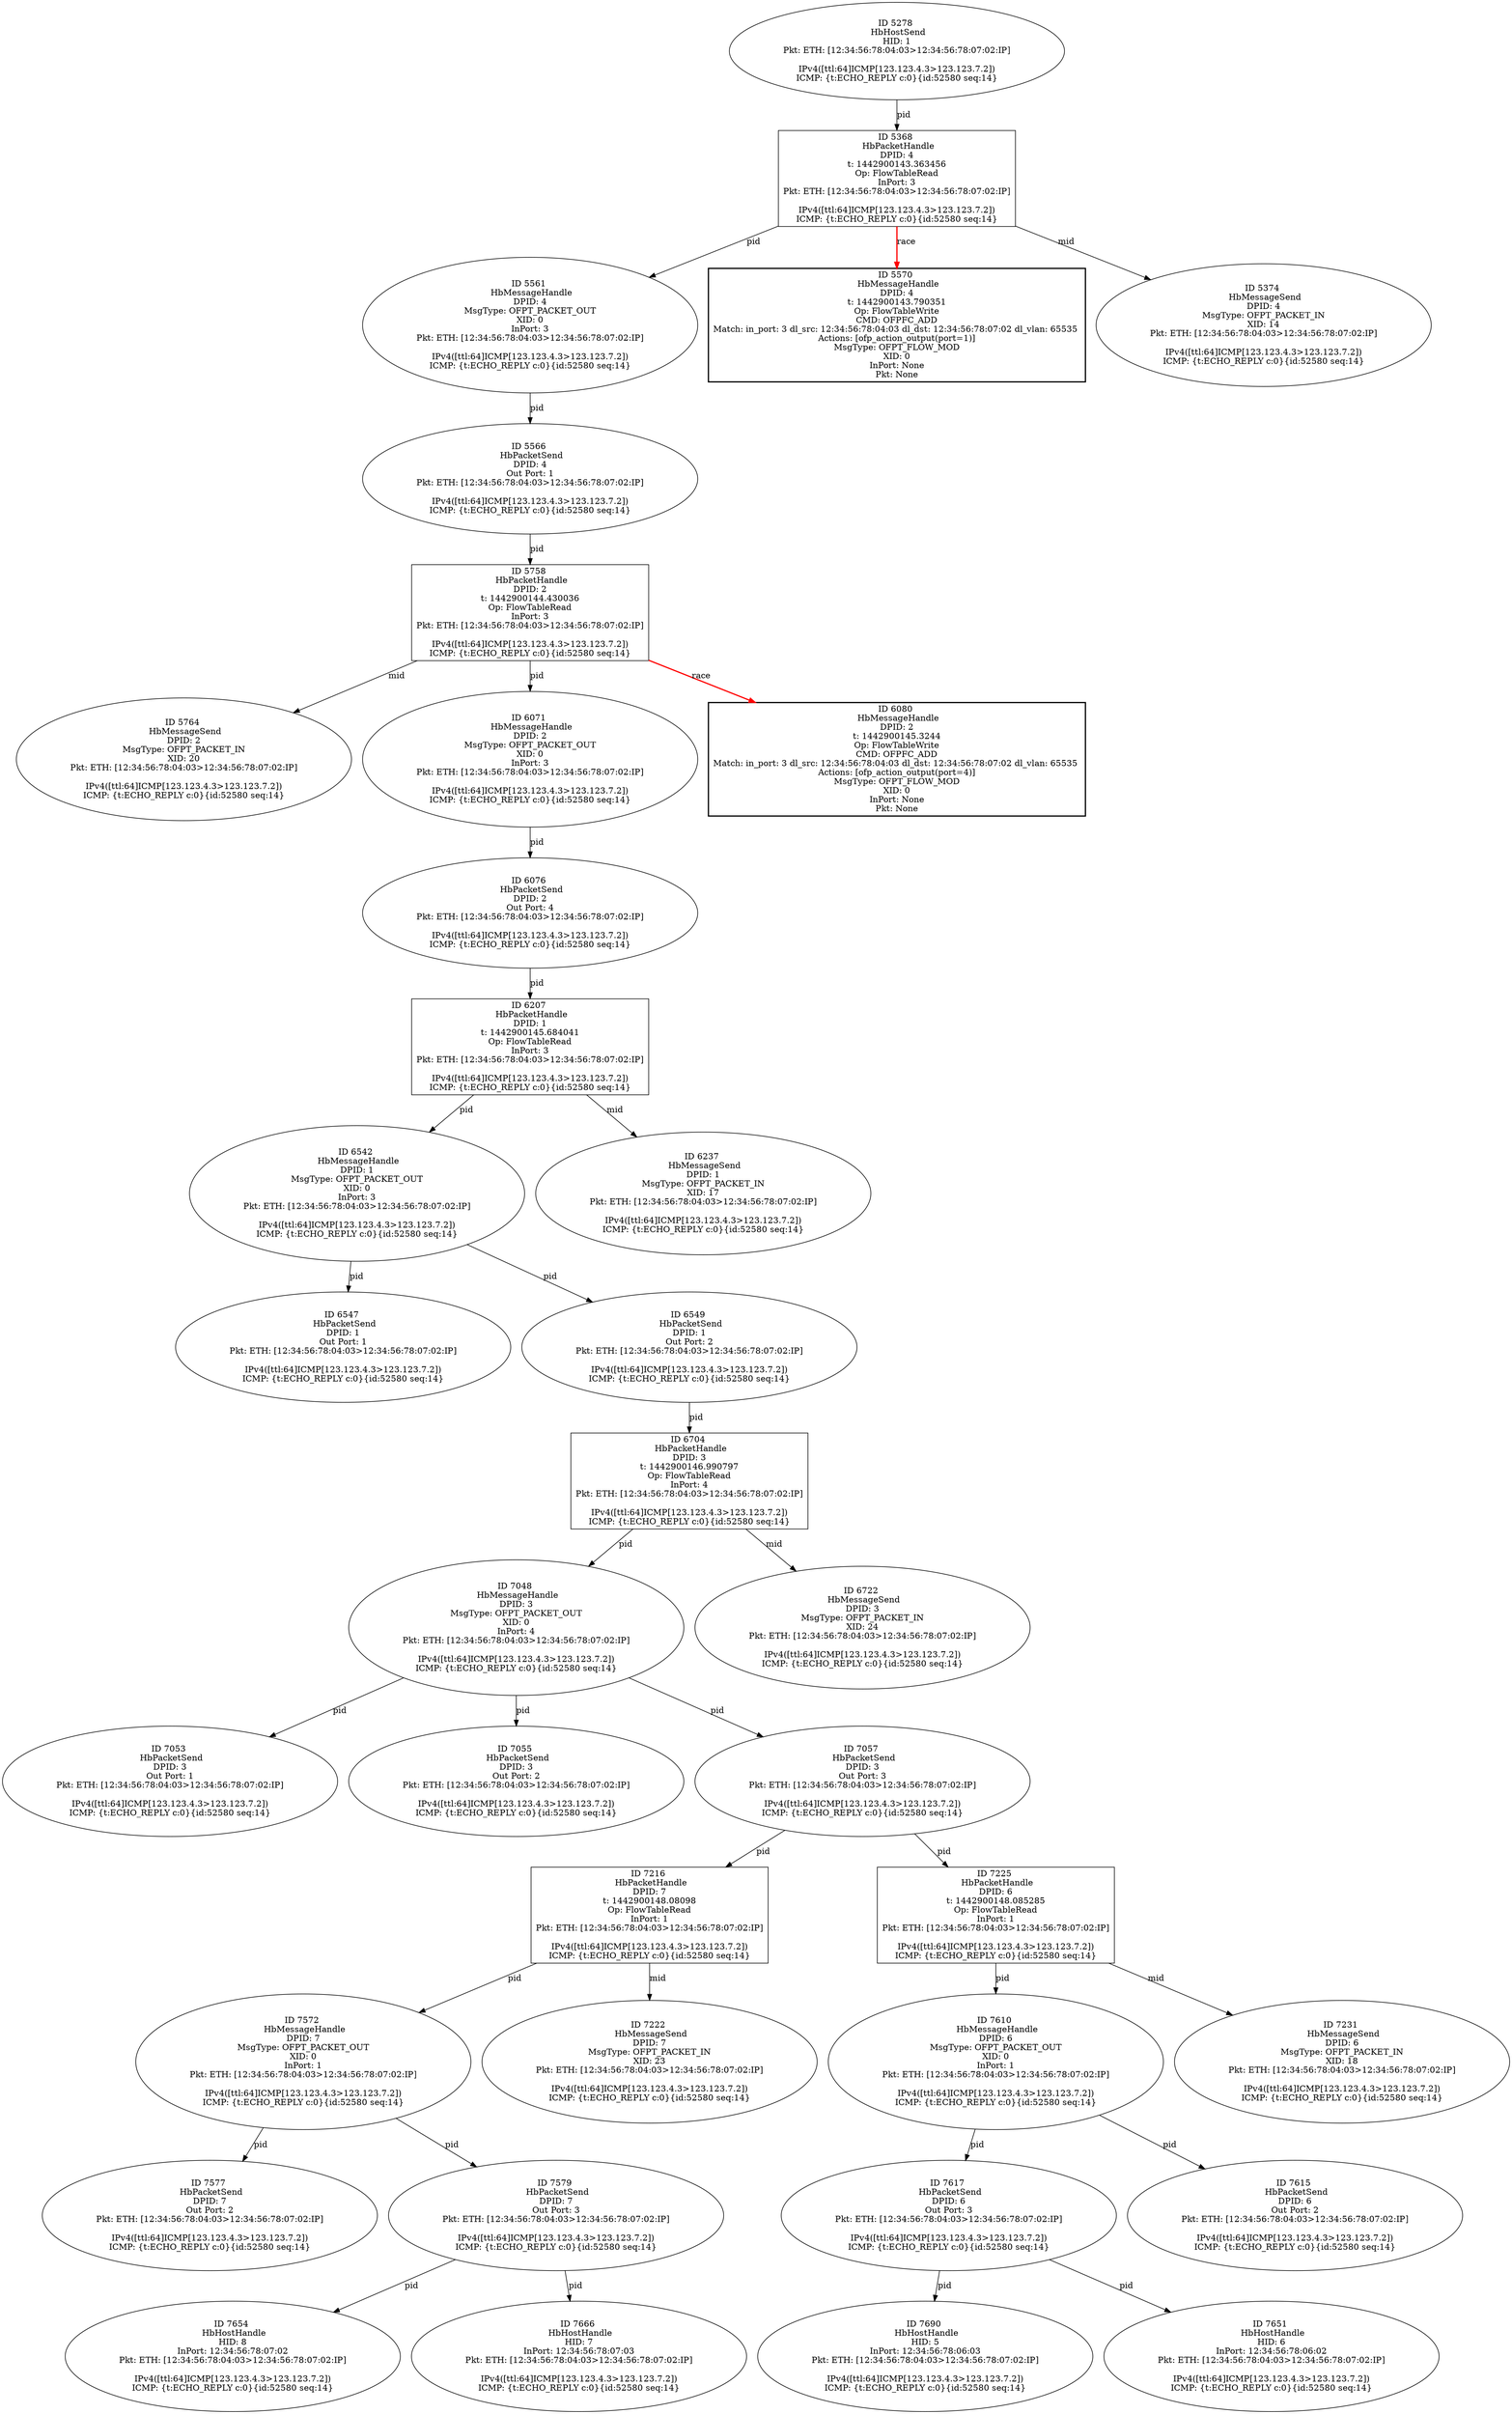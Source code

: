 strict digraph G {
5764 [shape=oval, event=<hb_events.HbMessageSend object at 0x1090ad890>, label="ID 5764 
 HbMessageSend
DPID: 2
MsgType: OFPT_PACKET_IN
XID: 20
Pkt: ETH: [12:34:56:78:04:03>12:34:56:78:07:02:IP]

IPv4([ttl:64]ICMP[123.123.4.3>123.123.7.2])
ICMP: {t:ECHO_REPLY c:0}{id:52580 seq:14}"];
7048 [shape=oval, event=<hb_events.HbMessageHandle object at 0x109800cd0>, label="ID 7048 
 HbMessageHandle
DPID: 3
MsgType: OFPT_PACKET_OUT
XID: 0
InPort: 4
Pkt: ETH: [12:34:56:78:04:03>12:34:56:78:07:02:IP]

IPv4([ttl:64]ICMP[123.123.4.3>123.123.7.2])
ICMP: {t:ECHO_REPLY c:0}{id:52580 seq:14}"];
7690 [shape=oval, event=<hb_events.HbHostHandle object at 0x109972990>, label="ID 7690 
 HbHostHandle
HID: 5
InPort: 12:34:56:78:06:03
Pkt: ETH: [12:34:56:78:04:03>12:34:56:78:07:02:IP]

IPv4([ttl:64]ICMP[123.123.4.3>123.123.7.2])
ICMP: {t:ECHO_REPLY c:0}{id:52580 seq:14}"];
7053 [shape=oval, event=<hb_events.HbPacketSend object at 0x109827b10>, label="ID 7053 
 HbPacketSend
DPID: 3
Out Port: 1
Pkt: ETH: [12:34:56:78:04:03>12:34:56:78:07:02:IP]

IPv4([ttl:64]ICMP[123.123.4.3>123.123.7.2])
ICMP: {t:ECHO_REPLY c:0}{id:52580 seq:14}"];
6542 [shape=oval, event=<hb_events.HbMessageHandle object at 0x1095bf2d0>, label="ID 6542 
 HbMessageHandle
DPID: 1
MsgType: OFPT_PACKET_OUT
XID: 0
InPort: 3
Pkt: ETH: [12:34:56:78:04:03>12:34:56:78:07:02:IP]

IPv4([ttl:64]ICMP[123.123.4.3>123.123.7.2])
ICMP: {t:ECHO_REPLY c:0}{id:52580 seq:14}"];
7055 [shape=oval, event=<hb_events.HbPacketSend object at 0x10982e750>, label="ID 7055 
 HbPacketSend
DPID: 3
Out Port: 2
Pkt: ETH: [12:34:56:78:04:03>12:34:56:78:07:02:IP]

IPv4([ttl:64]ICMP[123.123.4.3>123.123.7.2])
ICMP: {t:ECHO_REPLY c:0}{id:52580 seq:14}"];
7057 [shape=oval, event=<hb_events.HbPacketSend object at 0x10982e990>, label="ID 7057 
 HbPacketSend
DPID: 3
Out Port: 3
Pkt: ETH: [12:34:56:78:04:03>12:34:56:78:07:02:IP]

IPv4([ttl:64]ICMP[123.123.4.3>123.123.7.2])
ICMP: {t:ECHO_REPLY c:0}{id:52580 seq:14}"];
6547 [shape=oval, event=<hb_events.HbPacketSend object at 0x10959f150>, label="ID 6547 
 HbPacketSend
DPID: 1
Out Port: 1
Pkt: ETH: [12:34:56:78:04:03>12:34:56:78:07:02:IP]

IPv4([ttl:64]ICMP[123.123.4.3>123.123.7.2])
ICMP: {t:ECHO_REPLY c:0}{id:52580 seq:14}"];
7572 [shape=oval, event=<hb_events.HbMessageHandle object at 0x10993b450>, label="ID 7572 
 HbMessageHandle
DPID: 7
MsgType: OFPT_PACKET_OUT
XID: 0
InPort: 1
Pkt: ETH: [12:34:56:78:04:03>12:34:56:78:07:02:IP]

IPv4([ttl:64]ICMP[123.123.4.3>123.123.7.2])
ICMP: {t:ECHO_REPLY c:0}{id:52580 seq:14}"];
6549 [shape=oval, event=<hb_events.HbPacketSend object at 0x10959f850>, label="ID 6549 
 HbPacketSend
DPID: 1
Out Port: 2
Pkt: ETH: [12:34:56:78:04:03>12:34:56:78:07:02:IP]

IPv4([ttl:64]ICMP[123.123.4.3>123.123.7.2])
ICMP: {t:ECHO_REPLY c:0}{id:52580 seq:14}"];
7577 [shape=oval, event=<hb_events.HbPacketSend object at 0x10993b950>, label="ID 7577 
 HbPacketSend
DPID: 7
Out Port: 2
Pkt: ETH: [12:34:56:78:04:03>12:34:56:78:07:02:IP]

IPv4([ttl:64]ICMP[123.123.4.3>123.123.7.2])
ICMP: {t:ECHO_REPLY c:0}{id:52580 seq:14}"];
7579 [shape=oval, event=<hb_events.HbPacketSend object at 0x10993bb90>, label="ID 7579 
 HbPacketSend
DPID: 7
Out Port: 3
Pkt: ETH: [12:34:56:78:04:03>12:34:56:78:07:02:IP]

IPv4([ttl:64]ICMP[123.123.4.3>123.123.7.2])
ICMP: {t:ECHO_REPLY c:0}{id:52580 seq:14}"];
5278 [shape=oval, event=<hb_events.HbHostSend object at 0x108d43810>, label="ID 5278 
 HbHostSend
HID: 1
Pkt: ETH: [12:34:56:78:04:03>12:34:56:78:07:02:IP]

IPv4([ttl:64]ICMP[123.123.4.3>123.123.7.2])
ICMP: {t:ECHO_REPLY c:0}{id:52580 seq:14}"];
6704 [shape=box, event=<hb_events.HbPacketHandle object at 0x109634cd0>, label="ID 6704 
 HbPacketHandle
DPID: 3
t: 1442900146.990797
Op: FlowTableRead
InPort: 4
Pkt: ETH: [12:34:56:78:04:03>12:34:56:78:07:02:IP]

IPv4([ttl:64]ICMP[123.123.4.3>123.123.7.2])
ICMP: {t:ECHO_REPLY c:0}{id:52580 seq:14}"];
7216 [shape=box, event=<hb_events.HbPacketHandle object at 0x109881fd0>, label="ID 7216 
 HbPacketHandle
DPID: 7
t: 1442900148.08098
Op: FlowTableRead
InPort: 1
Pkt: ETH: [12:34:56:78:04:03>12:34:56:78:07:02:IP]

IPv4([ttl:64]ICMP[123.123.4.3>123.123.7.2])
ICMP: {t:ECHO_REPLY c:0}{id:52580 seq:14}"];
7222 [shape=oval, event=<hb_events.HbMessageSend object at 0x109887ad0>, label="ID 7222 
 HbMessageSend
DPID: 7
MsgType: OFPT_PACKET_IN
XID: 23
Pkt: ETH: [12:34:56:78:04:03>12:34:56:78:07:02:IP]

IPv4([ttl:64]ICMP[123.123.4.3>123.123.7.2])
ICMP: {t:ECHO_REPLY c:0}{id:52580 seq:14}"];
6071 [shape=oval, event=<hb_events.HbMessageHandle object at 0x109317c10>, label="ID 6071 
 HbMessageHandle
DPID: 2
MsgType: OFPT_PACKET_OUT
XID: 0
InPort: 3
Pkt: ETH: [12:34:56:78:04:03>12:34:56:78:07:02:IP]

IPv4([ttl:64]ICMP[123.123.4.3>123.123.7.2])
ICMP: {t:ECHO_REPLY c:0}{id:52580 seq:14}"];
5561 [shape=oval, event=<hb_events.HbMessageHandle object at 0x108f69c90>, label="ID 5561 
 HbMessageHandle
DPID: 4
MsgType: OFPT_PACKET_OUT
XID: 0
InPort: 3
Pkt: ETH: [12:34:56:78:04:03>12:34:56:78:07:02:IP]

IPv4([ttl:64]ICMP[123.123.4.3>123.123.7.2])
ICMP: {t:ECHO_REPLY c:0}{id:52580 seq:14}"];
7610 [shape=oval, event=<hb_events.HbMessageHandle object at 0x109942290>, label="ID 7610 
 HbMessageHandle
DPID: 6
MsgType: OFPT_PACKET_OUT
XID: 0
InPort: 1
Pkt: ETH: [12:34:56:78:04:03>12:34:56:78:07:02:IP]

IPv4([ttl:64]ICMP[123.123.4.3>123.123.7.2])
ICMP: {t:ECHO_REPLY c:0}{id:52580 seq:14}"];
6076 [shape=oval, event=<hb_events.HbPacketSend object at 0x10922db50>, label="ID 6076 
 HbPacketSend
DPID: 2
Out Port: 4
Pkt: ETH: [12:34:56:78:04:03>12:34:56:78:07:02:IP]

IPv4([ttl:64]ICMP[123.123.4.3>123.123.7.2])
ICMP: {t:ECHO_REPLY c:0}{id:52580 seq:14}"];
5566 [shape=oval, event=<hb_events.HbPacketSend object at 0x108f55090>, label="ID 5566 
 HbPacketSend
DPID: 4
Out Port: 1
Pkt: ETH: [12:34:56:78:04:03>12:34:56:78:07:02:IP]

IPv4([ttl:64]ICMP[123.123.4.3>123.123.7.2])
ICMP: {t:ECHO_REPLY c:0}{id:52580 seq:14}"];
6207 [shape=box, event=<hb_events.HbPacketHandle object at 0x1093c50d0>, label="ID 6207 
 HbPacketHandle
DPID: 1
t: 1442900145.684041
Op: FlowTableRead
InPort: 3
Pkt: ETH: [12:34:56:78:04:03>12:34:56:78:07:02:IP]

IPv4([ttl:64]ICMP[123.123.4.3>123.123.7.2])
ICMP: {t:ECHO_REPLY c:0}{id:52580 seq:14}"];
6080 [shape=box, style=bold, event=<hb_events.HbMessageHandle object at 0x10931b290>, label="ID 6080 
 HbMessageHandle
DPID: 2
t: 1442900145.3244
Op: FlowTableWrite
CMD: OFPFC_ADD
Match: in_port: 3 dl_src: 12:34:56:78:04:03 dl_dst: 12:34:56:78:07:02 dl_vlan: 65535 
Actions: [ofp_action_output(port=4)]
MsgType: OFPT_FLOW_MOD
XID: 0
InPort: None
Pkt: None"];
7617 [shape=oval, event=<hb_events.HbPacketSend object at 0x109941210>, label="ID 7617 
 HbPacketSend
DPID: 6
Out Port: 3
Pkt: ETH: [12:34:56:78:04:03>12:34:56:78:07:02:IP]

IPv4([ttl:64]ICMP[123.123.4.3>123.123.7.2])
ICMP: {t:ECHO_REPLY c:0}{id:52580 seq:14}"];
6722 [shape=oval, event=<hb_events.HbMessageSend object at 0x1096a2c90>, label="ID 6722 
 HbMessageSend
DPID: 3
MsgType: OFPT_PACKET_IN
XID: 24
Pkt: ETH: [12:34:56:78:04:03>12:34:56:78:07:02:IP]

IPv4([ttl:64]ICMP[123.123.4.3>123.123.7.2])
ICMP: {t:ECHO_REPLY c:0}{id:52580 seq:14}"];
7231 [shape=oval, event=<hb_events.HbMessageSend object at 0x10988d610>, label="ID 7231 
 HbMessageSend
DPID: 6
MsgType: OFPT_PACKET_IN
XID: 18
Pkt: ETH: [12:34:56:78:04:03>12:34:56:78:07:02:IP]

IPv4([ttl:64]ICMP[123.123.4.3>123.123.7.2])
ICMP: {t:ECHO_REPLY c:0}{id:52580 seq:14}"];
7225 [shape=box, event=<hb_events.HbPacketHandle object at 0x109887b10>, label="ID 7225 
 HbPacketHandle
DPID: 6
t: 1442900148.085285
Op: FlowTableRead
InPort: 1
Pkt: ETH: [12:34:56:78:04:03>12:34:56:78:07:02:IP]

IPv4([ttl:64]ICMP[123.123.4.3>123.123.7.2])
ICMP: {t:ECHO_REPLY c:0}{id:52580 seq:14}"];
6237 [shape=oval, event=<hb_events.HbMessageSend object at 0x1093d3e90>, label="ID 6237 
 HbMessageSend
DPID: 1
MsgType: OFPT_PACKET_IN
XID: 17
Pkt: ETH: [12:34:56:78:04:03>12:34:56:78:07:02:IP]

IPv4([ttl:64]ICMP[123.123.4.3>123.123.7.2])
ICMP: {t:ECHO_REPLY c:0}{id:52580 seq:14}"];
7651 [shape=oval, event=<hb_events.HbHostHandle object at 0x109962050>, label="ID 7651 
 HbHostHandle
HID: 6
InPort: 12:34:56:78:06:02
Pkt: ETH: [12:34:56:78:04:03>12:34:56:78:07:02:IP]

IPv4([ttl:64]ICMP[123.123.4.3>123.123.7.2])
ICMP: {t:ECHO_REPLY c:0}{id:52580 seq:14}"];
7654 [shape=oval, event=<hb_events.HbHostHandle object at 0x109962850>, label="ID 7654 
 HbHostHandle
HID: 8
InPort: 12:34:56:78:07:02
Pkt: ETH: [12:34:56:78:04:03>12:34:56:78:07:02:IP]

IPv4([ttl:64]ICMP[123.123.4.3>123.123.7.2])
ICMP: {t:ECHO_REPLY c:0}{id:52580 seq:14}"];
5570 [shape=box, style=bold, event=<hb_events.HbMessageHandle object at 0x108f7c150>, label="ID 5570 
 HbMessageHandle
DPID: 4
t: 1442900143.790351
Op: FlowTableWrite
CMD: OFPFC_ADD
Match: in_port: 3 dl_src: 12:34:56:78:04:03 dl_dst: 12:34:56:78:07:02 dl_vlan: 65535 
Actions: [ofp_action_output(port=1)]
MsgType: OFPT_FLOW_MOD
XID: 0
InPort: None
Pkt: None"];
7666 [shape=oval, event=<hb_events.HbHostHandle object at 0x10996a250>, label="ID 7666 
 HbHostHandle
HID: 7
InPort: 12:34:56:78:07:03
Pkt: ETH: [12:34:56:78:04:03>12:34:56:78:07:02:IP]

IPv4([ttl:64]ICMP[123.123.4.3>123.123.7.2])
ICMP: {t:ECHO_REPLY c:0}{id:52580 seq:14}"];
5374 [shape=oval, event=<hb_events.HbMessageSend object at 0x108e0ba90>, label="ID 5374 
 HbMessageSend
DPID: 4
MsgType: OFPT_PACKET_IN
XID: 14
Pkt: ETH: [12:34:56:78:04:03>12:34:56:78:07:02:IP]

IPv4([ttl:64]ICMP[123.123.4.3>123.123.7.2])
ICMP: {t:ECHO_REPLY c:0}{id:52580 seq:14}"];
5368 [shape=box, event=<hb_events.HbPacketHandle object at 0x108e0b090>, label="ID 5368 
 HbPacketHandle
DPID: 4
t: 1442900143.363456
Op: FlowTableRead
InPort: 3
Pkt: ETH: [12:34:56:78:04:03>12:34:56:78:07:02:IP]

IPv4([ttl:64]ICMP[123.123.4.3>123.123.7.2])
ICMP: {t:ECHO_REPLY c:0}{id:52580 seq:14}"];
7615 [shape=oval, event=<hb_events.HbPacketSend object at 0x109951f90>, label="ID 7615 
 HbPacketSend
DPID: 6
Out Port: 2
Pkt: ETH: [12:34:56:78:04:03>12:34:56:78:07:02:IP]

IPv4([ttl:64]ICMP[123.123.4.3>123.123.7.2])
ICMP: {t:ECHO_REPLY c:0}{id:52580 seq:14}"];
5758 [shape=box, event=<hb_events.HbPacketHandle object at 0x1090b6e90>, label="ID 5758 
 HbPacketHandle
DPID: 2
t: 1442900144.430036
Op: FlowTableRead
InPort: 3
Pkt: ETH: [12:34:56:78:04:03>12:34:56:78:07:02:IP]

IPv4([ttl:64]ICMP[123.123.4.3>123.123.7.2])
ICMP: {t:ECHO_REPLY c:0}{id:52580 seq:14}"];
7048 -> 7057  [rel=pid, label=pid];
7048 -> 7053  [rel=pid, label=pid];
7048 -> 7055  [rel=pid, label=pid];
6542 -> 6547  [rel=pid, label=pid];
6542 -> 6549  [rel=pid, label=pid];
7057 -> 7216  [rel=pid, label=pid];
7057 -> 7225  [rel=pid, label=pid];
7572 -> 7577  [rel=pid, label=pid];
7572 -> 7579  [rel=pid, label=pid];
6549 -> 6704  [rel=pid, label=pid];
7579 -> 7666  [rel=pid, label=pid];
7579 -> 7654  [rel=pid, label=pid];
5278 -> 5368  [rel=pid, label=pid];
6704 -> 7048  [rel=pid, label=pid];
6704 -> 6722  [rel=mid, label=mid];
7216 -> 7572  [rel=pid, label=pid];
7216 -> 7222  [rel=mid, label=mid];
6071 -> 6076  [rel=pid, label=pid];
5561 -> 5566  [rel=pid, label=pid];
7610 -> 7617  [rel=pid, label=pid];
7610 -> 7615  [rel=pid, label=pid];
6076 -> 6207  [rel=pid, label=pid];
5566 -> 5758  [rel=pid, label=pid];
6207 -> 6237  [rel=mid, label=mid];
6207 -> 6542  [rel=pid, label=pid];
7617 -> 7690  [rel=pid, label=pid];
7617 -> 7651  [rel=pid, label=pid];
7225 -> 7610  [rel=pid, label=pid];
7225 -> 7231  [rel=mid, label=mid];
5758 -> 6080  [harmful=True, color=red, style=bold, rel=race, label=race];
5758 -> 5764  [rel=mid, label=mid];
5758 -> 6071  [rel=pid, label=pid];
5368 -> 5561  [rel=pid, label=pid];
5368 -> 5570  [harmful=True, color=red, style=bold, rel=race, label=race];
5368 -> 5374  [rel=mid, label=mid];
}
